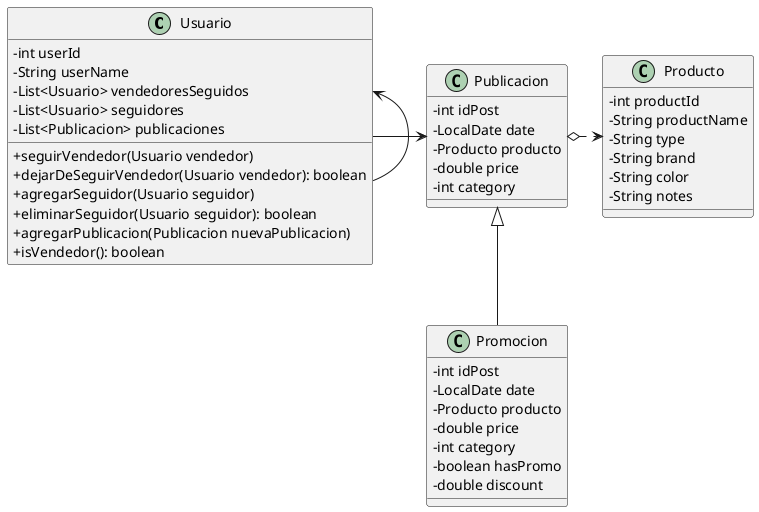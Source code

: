 @startuml modelClassDiagram

skinparam ClassAttributeIconSize 0

class Usuario {
    - int userId
    - String userName 
    - List<Usuario> vendedoresSeguidos
    - List<Usuario> seguidores
    - List<Publicacion> publicaciones

    + seguirVendedor(Usuario vendedor)
    + dejarDeSeguirVendedor(Usuario vendedor): boolean
    + agregarSeguidor(Usuario seguidor)
    + eliminarSeguidor(Usuario seguidor): boolean
    + agregarPublicacion(Publicacion nuevaPublicacion)
    + isVendedor(): boolean
}

class Publicacion {
    - int idPost
    - LocalDate date 
    - Producto producto
    - double price
    - int category
}

class Producto {
    - int productId
    - String productName
    - String type
    - String brand
    - String color
    - String notes
}

class Promocion {
    - int idPost
    - LocalDate date 
    - Producto producto
    - double price
    - int category
    - boolean hasPromo
    - double discount
}

Publicacion o.> Producto
Usuario <-- Usuario
Usuario -> Publicacion
Publicacion <|-- Promocion


@enduml